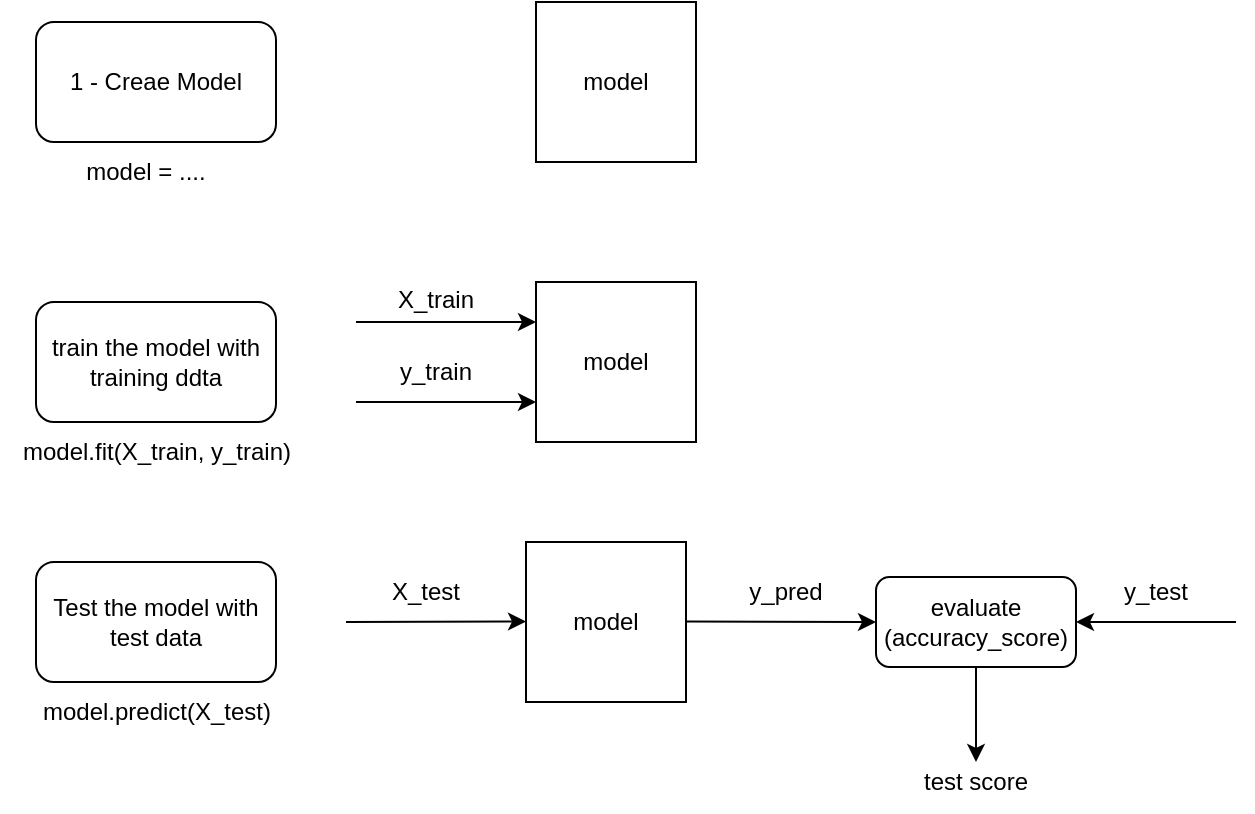 <mxfile version="24.7.8">
  <diagram name="Page-1" id="GVN91nVcx8osszS6Zsj8">
    <mxGraphModel dx="808" dy="406" grid="1" gridSize="10" guides="1" tooltips="1" connect="1" arrows="1" fold="1" page="1" pageScale="1" pageWidth="850" pageHeight="1100" math="0" shadow="0">
      <root>
        <mxCell id="0" />
        <mxCell id="1" parent="0" />
        <mxCell id="UYZlVFqJ_CUnX_DfaC3p-1" value="model" style="whiteSpace=wrap;html=1;aspect=fixed;" vertex="1" parent="1">
          <mxGeometry x="290" y="60" width="80" height="80" as="geometry" />
        </mxCell>
        <mxCell id="UYZlVFqJ_CUnX_DfaC3p-2" value="model" style="whiteSpace=wrap;html=1;aspect=fixed;" vertex="1" parent="1">
          <mxGeometry x="290" y="200" width="80" height="80" as="geometry" />
        </mxCell>
        <mxCell id="UYZlVFqJ_CUnX_DfaC3p-3" value="model" style="whiteSpace=wrap;html=1;aspect=fixed;" vertex="1" parent="1">
          <mxGeometry x="285" y="330" width="80" height="80" as="geometry" />
        </mxCell>
        <mxCell id="UYZlVFqJ_CUnX_DfaC3p-4" value="" style="endArrow=classic;html=1;rounded=0;entryX=0;entryY=0.25;entryDx=0;entryDy=0;" edge="1" parent="1" target="UYZlVFqJ_CUnX_DfaC3p-2">
          <mxGeometry width="50" height="50" relative="1" as="geometry">
            <mxPoint x="200" y="220" as="sourcePoint" />
            <mxPoint x="280" y="220" as="targetPoint" />
          </mxGeometry>
        </mxCell>
        <mxCell id="UYZlVFqJ_CUnX_DfaC3p-5" value="" style="endArrow=classic;html=1;rounded=0;entryX=0;entryY=0.75;entryDx=0;entryDy=0;" edge="1" parent="1" target="UYZlVFqJ_CUnX_DfaC3p-2">
          <mxGeometry width="50" height="50" relative="1" as="geometry">
            <mxPoint x="200" y="260" as="sourcePoint" />
            <mxPoint x="280" y="250" as="targetPoint" />
          </mxGeometry>
        </mxCell>
        <mxCell id="UYZlVFqJ_CUnX_DfaC3p-6" value="" style="endArrow=classic;html=1;rounded=0;entryX=0;entryY=0.75;entryDx=0;entryDy=0;" edge="1" parent="1">
          <mxGeometry width="50" height="50" relative="1" as="geometry">
            <mxPoint x="195" y="370" as="sourcePoint" />
            <mxPoint x="285" y="369.75" as="targetPoint" />
          </mxGeometry>
        </mxCell>
        <mxCell id="UYZlVFqJ_CUnX_DfaC3p-8" value="X_train" style="text;html=1;align=center;verticalAlign=middle;whiteSpace=wrap;rounded=0;" vertex="1" parent="1">
          <mxGeometry x="210" y="194" width="60" height="30" as="geometry" />
        </mxCell>
        <mxCell id="UYZlVFqJ_CUnX_DfaC3p-9" value="y_train" style="text;html=1;align=center;verticalAlign=middle;whiteSpace=wrap;rounded=0;" vertex="1" parent="1">
          <mxGeometry x="210" y="230" width="60" height="30" as="geometry" />
        </mxCell>
        <mxCell id="UYZlVFqJ_CUnX_DfaC3p-10" value="X_test" style="text;html=1;align=center;verticalAlign=middle;whiteSpace=wrap;rounded=0;" vertex="1" parent="1">
          <mxGeometry x="205" y="340" width="60" height="30" as="geometry" />
        </mxCell>
        <mxCell id="UYZlVFqJ_CUnX_DfaC3p-11" value="" style="endArrow=classic;html=1;rounded=0;entryX=0;entryY=0.5;entryDx=0;entryDy=0;" edge="1" parent="1" target="UYZlVFqJ_CUnX_DfaC3p-17">
          <mxGeometry width="50" height="50" relative="1" as="geometry">
            <mxPoint x="365" y="369.75" as="sourcePoint" />
            <mxPoint x="455" y="369.5" as="targetPoint" />
          </mxGeometry>
        </mxCell>
        <mxCell id="UYZlVFqJ_CUnX_DfaC3p-12" value="y_pred" style="text;html=1;align=center;verticalAlign=middle;whiteSpace=wrap;rounded=0;" vertex="1" parent="1">
          <mxGeometry x="385" y="340" width="60" height="30" as="geometry" />
        </mxCell>
        <mxCell id="UYZlVFqJ_CUnX_DfaC3p-14" value="model = ...." style="text;html=1;align=center;verticalAlign=middle;whiteSpace=wrap;rounded=0;" vertex="1" parent="1">
          <mxGeometry x="60" y="130" width="70" height="30" as="geometry" />
        </mxCell>
        <mxCell id="UYZlVFqJ_CUnX_DfaC3p-15" value="model.fit(X_train, y_train)" style="text;html=1;align=center;verticalAlign=middle;whiteSpace=wrap;rounded=0;" vertex="1" parent="1">
          <mxGeometry x="22.5" y="270" width="155" height="30" as="geometry" />
        </mxCell>
        <mxCell id="UYZlVFqJ_CUnX_DfaC3p-16" value="model.predict(X_test)" style="text;html=1;align=center;verticalAlign=middle;whiteSpace=wrap;rounded=0;" vertex="1" parent="1">
          <mxGeometry x="22.5" y="400" width="155" height="30" as="geometry" />
        </mxCell>
        <mxCell id="UYZlVFqJ_CUnX_DfaC3p-17" value="evaluate (accuracy_score)" style="rounded=1;whiteSpace=wrap;html=1;" vertex="1" parent="1">
          <mxGeometry x="460" y="347.5" width="100" height="45" as="geometry" />
        </mxCell>
        <mxCell id="UYZlVFqJ_CUnX_DfaC3p-18" value="" style="endArrow=classic;html=1;rounded=0;entryX=1;entryY=0.5;entryDx=0;entryDy=0;" edge="1" parent="1" target="UYZlVFqJ_CUnX_DfaC3p-17">
          <mxGeometry width="50" height="50" relative="1" as="geometry">
            <mxPoint x="640" y="370" as="sourcePoint" />
            <mxPoint x="695" y="360.25" as="targetPoint" />
          </mxGeometry>
        </mxCell>
        <mxCell id="UYZlVFqJ_CUnX_DfaC3p-19" value="y_test" style="text;html=1;align=center;verticalAlign=middle;whiteSpace=wrap;rounded=0;" vertex="1" parent="1">
          <mxGeometry x="570" y="340" width="60" height="30" as="geometry" />
        </mxCell>
        <mxCell id="UYZlVFqJ_CUnX_DfaC3p-20" value="" style="endArrow=classic;html=1;rounded=0;" edge="1" parent="1" source="UYZlVFqJ_CUnX_DfaC3p-17">
          <mxGeometry width="50" height="50" relative="1" as="geometry">
            <mxPoint x="510" y="442.5" as="sourcePoint" />
            <mxPoint x="510" y="440" as="targetPoint" />
          </mxGeometry>
        </mxCell>
        <mxCell id="UYZlVFqJ_CUnX_DfaC3p-21" value="test score" style="text;html=1;align=center;verticalAlign=middle;whiteSpace=wrap;rounded=0;" vertex="1" parent="1">
          <mxGeometry x="480" y="435" width="60" height="30" as="geometry" />
        </mxCell>
        <mxCell id="UYZlVFqJ_CUnX_DfaC3p-22" value="1 - Creae Model" style="rounded=1;whiteSpace=wrap;html=1;" vertex="1" parent="1">
          <mxGeometry x="40" y="70" width="120" height="60" as="geometry" />
        </mxCell>
        <mxCell id="UYZlVFqJ_CUnX_DfaC3p-23" value="train the model with training ddta" style="rounded=1;whiteSpace=wrap;html=1;" vertex="1" parent="1">
          <mxGeometry x="40" y="210" width="120" height="60" as="geometry" />
        </mxCell>
        <mxCell id="UYZlVFqJ_CUnX_DfaC3p-24" value="Test the model with test data" style="rounded=1;whiteSpace=wrap;html=1;" vertex="1" parent="1">
          <mxGeometry x="40" y="340" width="120" height="60" as="geometry" />
        </mxCell>
      </root>
    </mxGraphModel>
  </diagram>
</mxfile>
